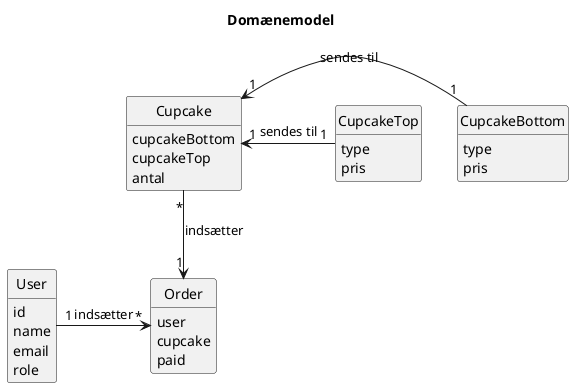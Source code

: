 @startuml

Title Domænemodel

hide circle
hide methods


class Cupcake {
    cupcakeBottom
    cupcakeTop
    antal
}

class CupcakeBottom {
   type
   pris
}

class CupcakeTop {
   type
   pris
}

class Order {
    user
    cupcake
    paid
}

class User {
    id
    name
    email
    role
}

User "1" -right-> "*" Order: indsætter
Cupcake "1" <-right- "1" CupcakeBottom: sendes til
Cupcake "1" <-right- "1" CupcakeTop: sendes til
Cupcake "*" --> "1" Order: indsætter


@enduml
